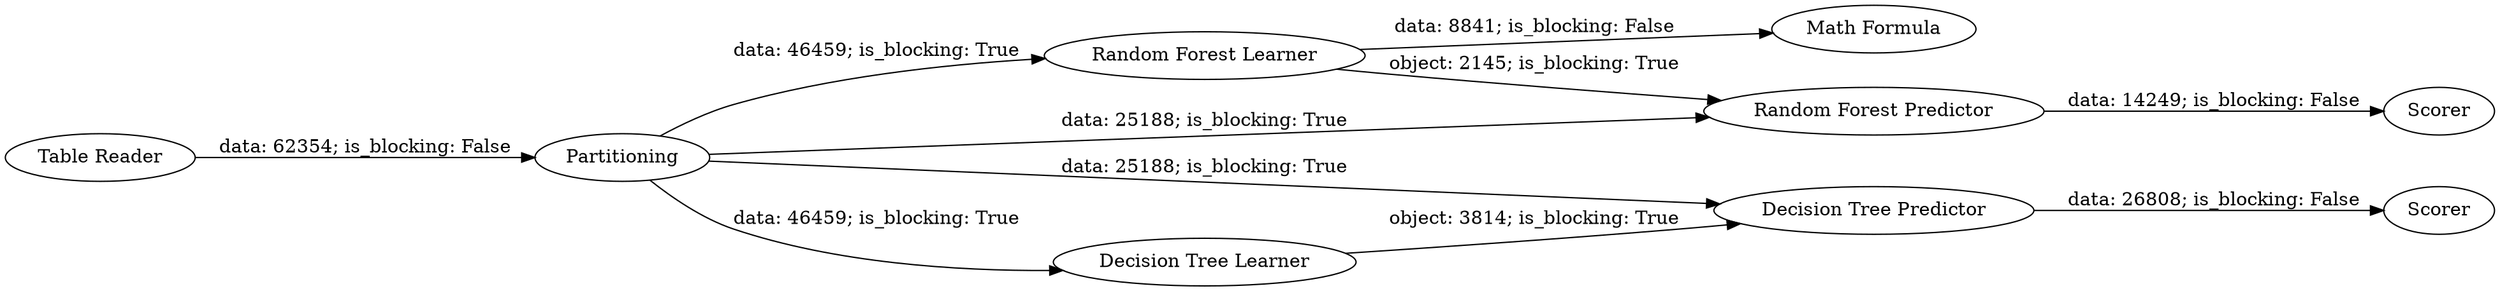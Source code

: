 digraph {
	"-9180049613887417465_95" [label="Table Reader"]
	"-9180049613887417465_99" [label="Random Forest Learner"]
	"-9180049613887417465_93" [label=Scorer]
	"-9180049613887417465_100" [label="Random Forest Predictor"]
	"-9180049613887417465_86" [label=Partitioning]
	"-9180049613887417465_92" [label="Decision Tree Predictor"]
	"-9180049613887417465_101" [label=Scorer]
	"-9180049613887417465_102" [label="Math Formula"]
	"-9180049613887417465_91" [label="Decision Tree Learner"]
	"-9180049613887417465_99" -> "-9180049613887417465_100" [label="object: 2145; is_blocking: True"]
	"-9180049613887417465_91" -> "-9180049613887417465_92" [label="object: 3814; is_blocking: True"]
	"-9180049613887417465_100" -> "-9180049613887417465_101" [label="data: 14249; is_blocking: False"]
	"-9180049613887417465_86" -> "-9180049613887417465_100" [label="data: 25188; is_blocking: True"]
	"-9180049613887417465_95" -> "-9180049613887417465_86" [label="data: 62354; is_blocking: False"]
	"-9180049613887417465_86" -> "-9180049613887417465_91" [label="data: 46459; is_blocking: True"]
	"-9180049613887417465_99" -> "-9180049613887417465_102" [label="data: 8841; is_blocking: False"]
	"-9180049613887417465_86" -> "-9180049613887417465_92" [label="data: 25188; is_blocking: True"]
	"-9180049613887417465_92" -> "-9180049613887417465_93" [label="data: 26808; is_blocking: False"]
	"-9180049613887417465_86" -> "-9180049613887417465_99" [label="data: 46459; is_blocking: True"]
	rankdir=LR
}
